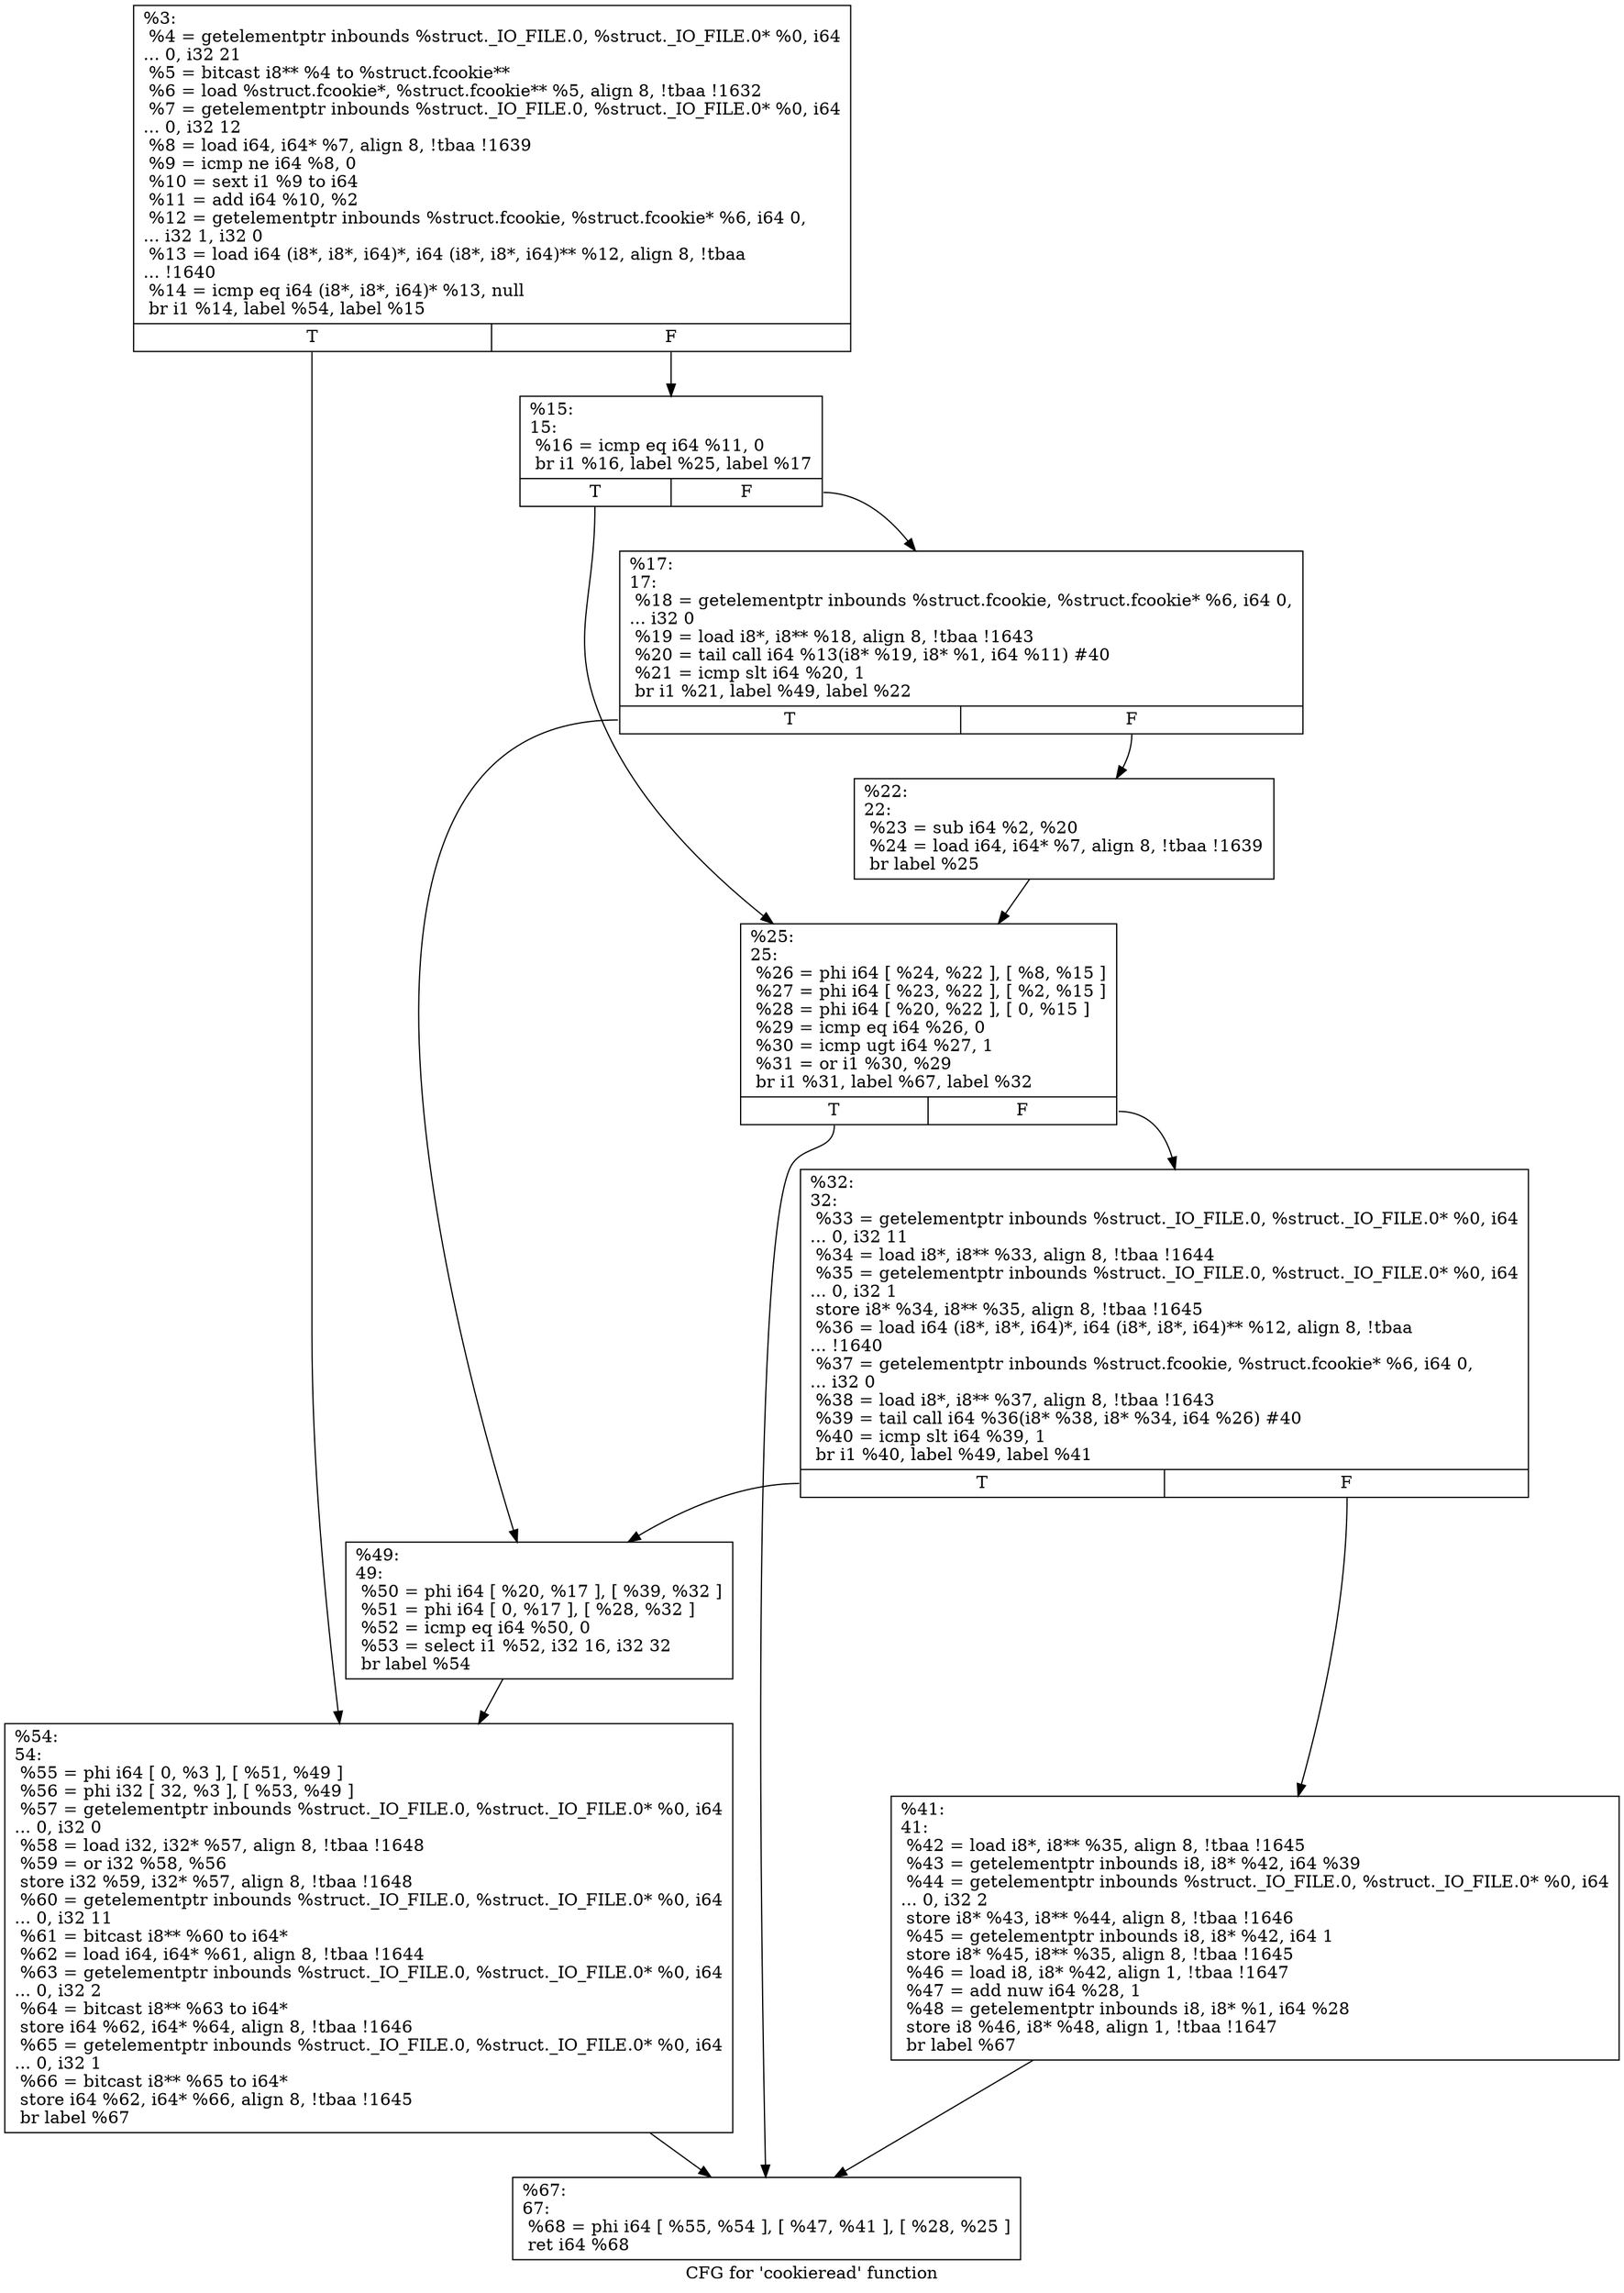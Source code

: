 digraph "CFG for 'cookieread' function" {
	label="CFG for 'cookieread' function";

	Node0x1240d30 [shape=record,label="{%3:\l  %4 = getelementptr inbounds %struct._IO_FILE.0, %struct._IO_FILE.0* %0, i64\l... 0, i32 21\l  %5 = bitcast i8** %4 to %struct.fcookie**\l  %6 = load %struct.fcookie*, %struct.fcookie** %5, align 8, !tbaa !1632\l  %7 = getelementptr inbounds %struct._IO_FILE.0, %struct._IO_FILE.0* %0, i64\l... 0, i32 12\l  %8 = load i64, i64* %7, align 8, !tbaa !1639\l  %9 = icmp ne i64 %8, 0\l  %10 = sext i1 %9 to i64\l  %11 = add i64 %10, %2\l  %12 = getelementptr inbounds %struct.fcookie, %struct.fcookie* %6, i64 0,\l... i32 1, i32 0\l  %13 = load i64 (i8*, i8*, i64)*, i64 (i8*, i8*, i64)** %12, align 8, !tbaa\l... !1640\l  %14 = icmp eq i64 (i8*, i8*, i64)* %13, null\l  br i1 %14, label %54, label %15\l|{<s0>T|<s1>F}}"];
	Node0x1240d30:s0 -> Node0x1241090;
	Node0x1240d30:s1 -> Node0x1240e60;
	Node0x1240e60 [shape=record,label="{%15:\l15:                                               \l  %16 = icmp eq i64 %11, 0\l  br i1 %16, label %25, label %17\l|{<s0>T|<s1>F}}"];
	Node0x1240e60:s0 -> Node0x1240f50;
	Node0x1240e60:s1 -> Node0x1240eb0;
	Node0x1240eb0 [shape=record,label="{%17:\l17:                                               \l  %18 = getelementptr inbounds %struct.fcookie, %struct.fcookie* %6, i64 0,\l... i32 0\l  %19 = load i8*, i8** %18, align 8, !tbaa !1643\l  %20 = tail call i64 %13(i8* %19, i8* %1, i64 %11) #40\l  %21 = icmp slt i64 %20, 1\l  br i1 %21, label %49, label %22\l|{<s0>T|<s1>F}}"];
	Node0x1240eb0:s0 -> Node0x1241040;
	Node0x1240eb0:s1 -> Node0x1240f00;
	Node0x1240f00 [shape=record,label="{%22:\l22:                                               \l  %23 = sub i64 %2, %20\l  %24 = load i64, i64* %7, align 8, !tbaa !1639\l  br label %25\l}"];
	Node0x1240f00 -> Node0x1240f50;
	Node0x1240f50 [shape=record,label="{%25:\l25:                                               \l  %26 = phi i64 [ %24, %22 ], [ %8, %15 ]\l  %27 = phi i64 [ %23, %22 ], [ %2, %15 ]\l  %28 = phi i64 [ %20, %22 ], [ 0, %15 ]\l  %29 = icmp eq i64 %26, 0\l  %30 = icmp ugt i64 %27, 1\l  %31 = or i1 %30, %29\l  br i1 %31, label %67, label %32\l|{<s0>T|<s1>F}}"];
	Node0x1240f50:s0 -> Node0x12410e0;
	Node0x1240f50:s1 -> Node0x1240fa0;
	Node0x1240fa0 [shape=record,label="{%32:\l32:                                               \l  %33 = getelementptr inbounds %struct._IO_FILE.0, %struct._IO_FILE.0* %0, i64\l... 0, i32 11\l  %34 = load i8*, i8** %33, align 8, !tbaa !1644\l  %35 = getelementptr inbounds %struct._IO_FILE.0, %struct._IO_FILE.0* %0, i64\l... 0, i32 1\l  store i8* %34, i8** %35, align 8, !tbaa !1645\l  %36 = load i64 (i8*, i8*, i64)*, i64 (i8*, i8*, i64)** %12, align 8, !tbaa\l... !1640\l  %37 = getelementptr inbounds %struct.fcookie, %struct.fcookie* %6, i64 0,\l... i32 0\l  %38 = load i8*, i8** %37, align 8, !tbaa !1643\l  %39 = tail call i64 %36(i8* %38, i8* %34, i64 %26) #40\l  %40 = icmp slt i64 %39, 1\l  br i1 %40, label %49, label %41\l|{<s0>T|<s1>F}}"];
	Node0x1240fa0:s0 -> Node0x1241040;
	Node0x1240fa0:s1 -> Node0x1240ff0;
	Node0x1240ff0 [shape=record,label="{%41:\l41:                                               \l  %42 = load i8*, i8** %35, align 8, !tbaa !1645\l  %43 = getelementptr inbounds i8, i8* %42, i64 %39\l  %44 = getelementptr inbounds %struct._IO_FILE.0, %struct._IO_FILE.0* %0, i64\l... 0, i32 2\l  store i8* %43, i8** %44, align 8, !tbaa !1646\l  %45 = getelementptr inbounds i8, i8* %42, i64 1\l  store i8* %45, i8** %35, align 8, !tbaa !1645\l  %46 = load i8, i8* %42, align 1, !tbaa !1647\l  %47 = add nuw i64 %28, 1\l  %48 = getelementptr inbounds i8, i8* %1, i64 %28\l  store i8 %46, i8* %48, align 1, !tbaa !1647\l  br label %67\l}"];
	Node0x1240ff0 -> Node0x12410e0;
	Node0x1241040 [shape=record,label="{%49:\l49:                                               \l  %50 = phi i64 [ %20, %17 ], [ %39, %32 ]\l  %51 = phi i64 [ 0, %17 ], [ %28, %32 ]\l  %52 = icmp eq i64 %50, 0\l  %53 = select i1 %52, i32 16, i32 32\l  br label %54\l}"];
	Node0x1241040 -> Node0x1241090;
	Node0x1241090 [shape=record,label="{%54:\l54:                                               \l  %55 = phi i64 [ 0, %3 ], [ %51, %49 ]\l  %56 = phi i32 [ 32, %3 ], [ %53, %49 ]\l  %57 = getelementptr inbounds %struct._IO_FILE.0, %struct._IO_FILE.0* %0, i64\l... 0, i32 0\l  %58 = load i32, i32* %57, align 8, !tbaa !1648\l  %59 = or i32 %58, %56\l  store i32 %59, i32* %57, align 8, !tbaa !1648\l  %60 = getelementptr inbounds %struct._IO_FILE.0, %struct._IO_FILE.0* %0, i64\l... 0, i32 11\l  %61 = bitcast i8** %60 to i64*\l  %62 = load i64, i64* %61, align 8, !tbaa !1644\l  %63 = getelementptr inbounds %struct._IO_FILE.0, %struct._IO_FILE.0* %0, i64\l... 0, i32 2\l  %64 = bitcast i8** %63 to i64*\l  store i64 %62, i64* %64, align 8, !tbaa !1646\l  %65 = getelementptr inbounds %struct._IO_FILE.0, %struct._IO_FILE.0* %0, i64\l... 0, i32 1\l  %66 = bitcast i8** %65 to i64*\l  store i64 %62, i64* %66, align 8, !tbaa !1645\l  br label %67\l}"];
	Node0x1241090 -> Node0x12410e0;
	Node0x12410e0 [shape=record,label="{%67:\l67:                                               \l  %68 = phi i64 [ %55, %54 ], [ %47, %41 ], [ %28, %25 ]\l  ret i64 %68\l}"];
}
